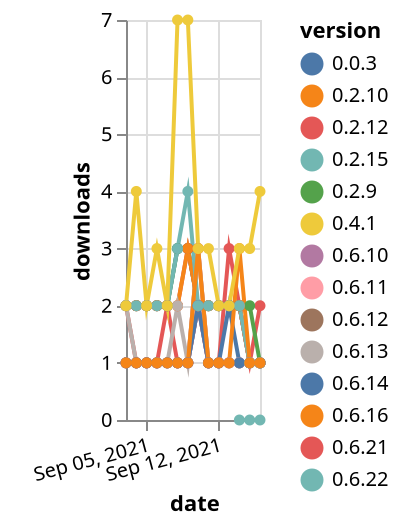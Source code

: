 {"$schema": "https://vega.github.io/schema/vega-lite/v5.json", "description": "A simple bar chart with embedded data.", "data": {"values": [{"date": "2021-09-03", "total": 2270, "delta": 2, "version": "0.0.3"}, {"date": "2021-09-04", "total": 2272, "delta": 2, "version": "0.0.3"}, {"date": "2021-09-05", "total": 2274, "delta": 2, "version": "0.0.3"}, {"date": "2021-09-06", "total": 2276, "delta": 2, "version": "0.0.3"}, {"date": "2021-09-07", "total": 2278, "delta": 2, "version": "0.0.3"}, {"date": "2021-09-08", "total": 2281, "delta": 3, "version": "0.0.3"}, {"date": "2021-09-09", "total": 2284, "delta": 3, "version": "0.0.3"}, {"date": "2021-09-10", "total": 2286, "delta": 2, "version": "0.0.3"}, {"date": "2021-09-11", "total": 2288, "delta": 2, "version": "0.0.3"}, {"date": "2021-09-12", "total": 2290, "delta": 2, "version": "0.0.3"}, {"date": "2021-09-13", "total": 2292, "delta": 2, "version": "0.0.3"}, {"date": "2021-09-14", "total": 2294, "delta": 2, "version": "0.0.3"}, {"date": "2021-09-15", "total": 2295, "delta": 1, "version": "0.0.3"}, {"date": "2021-09-16", "total": 2296, "delta": 1, "version": "0.0.3"}, {"date": "2021-09-03", "total": 198, "delta": 1, "version": "0.6.11"}, {"date": "2021-09-04", "total": 199, "delta": 1, "version": "0.6.11"}, {"date": "2021-09-05", "total": 200, "delta": 1, "version": "0.6.11"}, {"date": "2021-09-06", "total": 201, "delta": 1, "version": "0.6.11"}, {"date": "2021-09-07", "total": 202, "delta": 1, "version": "0.6.11"}, {"date": "2021-09-08", "total": 203, "delta": 1, "version": "0.6.11"}, {"date": "2021-09-09", "total": 204, "delta": 1, "version": "0.6.11"}, {"date": "2021-09-10", "total": 206, "delta": 2, "version": "0.6.11"}, {"date": "2021-09-11", "total": 207, "delta": 1, "version": "0.6.11"}, {"date": "2021-09-12", "total": 208, "delta": 1, "version": "0.6.11"}, {"date": "2021-09-13", "total": 209, "delta": 1, "version": "0.6.11"}, {"date": "2021-09-14", "total": 210, "delta": 1, "version": "0.6.11"}, {"date": "2021-09-15", "total": 211, "delta": 1, "version": "0.6.11"}, {"date": "2021-09-16", "total": 212, "delta": 1, "version": "0.6.11"}, {"date": "2021-09-03", "total": 171, "delta": 2, "version": "0.6.21"}, {"date": "2021-09-04", "total": 172, "delta": 1, "version": "0.6.21"}, {"date": "2021-09-05", "total": 173, "delta": 1, "version": "0.6.21"}, {"date": "2021-09-06", "total": 174, "delta": 1, "version": "0.6.21"}, {"date": "2021-09-07", "total": 176, "delta": 2, "version": "0.6.21"}, {"date": "2021-09-08", "total": 177, "delta": 1, "version": "0.6.21"}, {"date": "2021-09-09", "total": 178, "delta": 1, "version": "0.6.21"}, {"date": "2021-09-10", "total": 181, "delta": 3, "version": "0.6.21"}, {"date": "2021-09-11", "total": 182, "delta": 1, "version": "0.6.21"}, {"date": "2021-09-12", "total": 183, "delta": 1, "version": "0.6.21"}, {"date": "2021-09-13", "total": 186, "delta": 3, "version": "0.6.21"}, {"date": "2021-09-14", "total": 188, "delta": 2, "version": "0.6.21"}, {"date": "2021-09-15", "total": 189, "delta": 1, "version": "0.6.21"}, {"date": "2021-09-16", "total": 191, "delta": 2, "version": "0.6.21"}, {"date": "2021-09-03", "total": 2272, "delta": 2, "version": "0.2.9"}, {"date": "2021-09-04", "total": 2274, "delta": 2, "version": "0.2.9"}, {"date": "2021-09-05", "total": 2276, "delta": 2, "version": "0.2.9"}, {"date": "2021-09-06", "total": 2278, "delta": 2, "version": "0.2.9"}, {"date": "2021-09-07", "total": 2280, "delta": 2, "version": "0.2.9"}, {"date": "2021-09-08", "total": 2283, "delta": 3, "version": "0.2.9"}, {"date": "2021-09-09", "total": 2286, "delta": 3, "version": "0.2.9"}, {"date": "2021-09-10", "total": 2288, "delta": 2, "version": "0.2.9"}, {"date": "2021-09-11", "total": 2290, "delta": 2, "version": "0.2.9"}, {"date": "2021-09-12", "total": 2292, "delta": 2, "version": "0.2.9"}, {"date": "2021-09-13", "total": 2294, "delta": 2, "version": "0.2.9"}, {"date": "2021-09-14", "total": 2296, "delta": 2, "version": "0.2.9"}, {"date": "2021-09-15", "total": 2298, "delta": 2, "version": "0.2.9"}, {"date": "2021-09-16", "total": 2299, "delta": 1, "version": "0.2.9"}, {"date": "2021-09-03", "total": 2259, "delta": 2, "version": "0.2.12"}, {"date": "2021-09-04", "total": 2261, "delta": 2, "version": "0.2.12"}, {"date": "2021-09-05", "total": 2263, "delta": 2, "version": "0.2.12"}, {"date": "2021-09-06", "total": 2265, "delta": 2, "version": "0.2.12"}, {"date": "2021-09-07", "total": 2267, "delta": 2, "version": "0.2.12"}, {"date": "2021-09-08", "total": 2269, "delta": 2, "version": "0.2.12"}, {"date": "2021-09-09", "total": 2272, "delta": 3, "version": "0.2.12"}, {"date": "2021-09-10", "total": 2274, "delta": 2, "version": "0.2.12"}, {"date": "2021-09-11", "total": 2276, "delta": 2, "version": "0.2.12"}, {"date": "2021-09-12", "total": 2278, "delta": 2, "version": "0.2.12"}, {"date": "2021-09-13", "total": 2280, "delta": 2, "version": "0.2.12"}, {"date": "2021-09-14", "total": 2282, "delta": 2, "version": "0.2.12"}, {"date": "2021-09-15", "total": 2283, "delta": 1, "version": "0.2.12"}, {"date": "2021-09-16", "total": 2284, "delta": 1, "version": "0.2.12"}, {"date": "2021-09-03", "total": 180, "delta": 1, "version": "0.6.12"}, {"date": "2021-09-04", "total": 181, "delta": 1, "version": "0.6.12"}, {"date": "2021-09-05", "total": 182, "delta": 1, "version": "0.6.12"}, {"date": "2021-09-06", "total": 183, "delta": 1, "version": "0.6.12"}, {"date": "2021-09-07", "total": 184, "delta": 1, "version": "0.6.12"}, {"date": "2021-09-08", "total": 185, "delta": 1, "version": "0.6.12"}, {"date": "2021-09-09", "total": 186, "delta": 1, "version": "0.6.12"}, {"date": "2021-09-10", "total": 188, "delta": 2, "version": "0.6.12"}, {"date": "2021-09-11", "total": 189, "delta": 1, "version": "0.6.12"}, {"date": "2021-09-12", "total": 190, "delta": 1, "version": "0.6.12"}, {"date": "2021-09-13", "total": 191, "delta": 1, "version": "0.6.12"}, {"date": "2021-09-14", "total": 192, "delta": 1, "version": "0.6.12"}, {"date": "2021-09-15", "total": 193, "delta": 1, "version": "0.6.12"}, {"date": "2021-09-16", "total": 194, "delta": 1, "version": "0.6.12"}, {"date": "2021-09-03", "total": 2318, "delta": 2, "version": "0.2.10"}, {"date": "2021-09-04", "total": 2320, "delta": 2, "version": "0.2.10"}, {"date": "2021-09-05", "total": 2322, "delta": 2, "version": "0.2.10"}, {"date": "2021-09-06", "total": 2324, "delta": 2, "version": "0.2.10"}, {"date": "2021-09-07", "total": 2326, "delta": 2, "version": "0.2.10"}, {"date": "2021-09-08", "total": 2328, "delta": 2, "version": "0.2.10"}, {"date": "2021-09-09", "total": 2331, "delta": 3, "version": "0.2.10"}, {"date": "2021-09-10", "total": 2333, "delta": 2, "version": "0.2.10"}, {"date": "2021-09-11", "total": 2335, "delta": 2, "version": "0.2.10"}, {"date": "2021-09-12", "total": 2337, "delta": 2, "version": "0.2.10"}, {"date": "2021-09-13", "total": 2339, "delta": 2, "version": "0.2.10"}, {"date": "2021-09-14", "total": 2341, "delta": 2, "version": "0.2.10"}, {"date": "2021-09-15", "total": 2342, "delta": 1, "version": "0.2.10"}, {"date": "2021-09-16", "total": 2343, "delta": 1, "version": "0.2.10"}, {"date": "2021-09-03", "total": 296, "delta": 2, "version": "0.6.13"}, {"date": "2021-09-04", "total": 297, "delta": 1, "version": "0.6.13"}, {"date": "2021-09-05", "total": 298, "delta": 1, "version": "0.6.13"}, {"date": "2021-09-06", "total": 299, "delta": 1, "version": "0.6.13"}, {"date": "2021-09-07", "total": 300, "delta": 1, "version": "0.6.13"}, {"date": "2021-09-08", "total": 302, "delta": 2, "version": "0.6.13"}, {"date": "2021-09-09", "total": 303, "delta": 1, "version": "0.6.13"}, {"date": "2021-09-10", "total": 306, "delta": 3, "version": "0.6.13"}, {"date": "2021-09-11", "total": 307, "delta": 1, "version": "0.6.13"}, {"date": "2021-09-12", "total": 308, "delta": 1, "version": "0.6.13"}, {"date": "2021-09-13", "total": 309, "delta": 1, "version": "0.6.13"}, {"date": "2021-09-14", "total": 310, "delta": 1, "version": "0.6.13"}, {"date": "2021-09-15", "total": 311, "delta": 1, "version": "0.6.13"}, {"date": "2021-09-16", "total": 312, "delta": 1, "version": "0.6.13"}, {"date": "2021-09-03", "total": 264, "delta": 1, "version": "0.6.10"}, {"date": "2021-09-04", "total": 265, "delta": 1, "version": "0.6.10"}, {"date": "2021-09-05", "total": 266, "delta": 1, "version": "0.6.10"}, {"date": "2021-09-06", "total": 267, "delta": 1, "version": "0.6.10"}, {"date": "2021-09-07", "total": 268, "delta": 1, "version": "0.6.10"}, {"date": "2021-09-08", "total": 269, "delta": 1, "version": "0.6.10"}, {"date": "2021-09-09", "total": 270, "delta": 1, "version": "0.6.10"}, {"date": "2021-09-10", "total": 272, "delta": 2, "version": "0.6.10"}, {"date": "2021-09-11", "total": 273, "delta": 1, "version": "0.6.10"}, {"date": "2021-09-12", "total": 274, "delta": 1, "version": "0.6.10"}, {"date": "2021-09-13", "total": 275, "delta": 1, "version": "0.6.10"}, {"date": "2021-09-14", "total": 276, "delta": 1, "version": "0.6.10"}, {"date": "2021-09-15", "total": 277, "delta": 1, "version": "0.6.10"}, {"date": "2021-09-16", "total": 278, "delta": 1, "version": "0.6.10"}, {"date": "2021-09-03", "total": 174, "delta": 1, "version": "0.6.14"}, {"date": "2021-09-04", "total": 175, "delta": 1, "version": "0.6.14"}, {"date": "2021-09-05", "total": 176, "delta": 1, "version": "0.6.14"}, {"date": "2021-09-06", "total": 177, "delta": 1, "version": "0.6.14"}, {"date": "2021-09-07", "total": 178, "delta": 1, "version": "0.6.14"}, {"date": "2021-09-08", "total": 179, "delta": 1, "version": "0.6.14"}, {"date": "2021-09-09", "total": 180, "delta": 1, "version": "0.6.14"}, {"date": "2021-09-10", "total": 182, "delta": 2, "version": "0.6.14"}, {"date": "2021-09-11", "total": 183, "delta": 1, "version": "0.6.14"}, {"date": "2021-09-12", "total": 184, "delta": 1, "version": "0.6.14"}, {"date": "2021-09-13", "total": 186, "delta": 2, "version": "0.6.14"}, {"date": "2021-09-14", "total": 187, "delta": 1, "version": "0.6.14"}, {"date": "2021-09-15", "total": 188, "delta": 1, "version": "0.6.14"}, {"date": "2021-09-16", "total": 189, "delta": 1, "version": "0.6.14"}, {"date": "2021-09-03", "total": 2982, "delta": 2, "version": "0.2.15"}, {"date": "2021-09-04", "total": 2984, "delta": 2, "version": "0.2.15"}, {"date": "2021-09-05", "total": 2986, "delta": 2, "version": "0.2.15"}, {"date": "2021-09-06", "total": 2988, "delta": 2, "version": "0.2.15"}, {"date": "2021-09-07", "total": 2990, "delta": 2, "version": "0.2.15"}, {"date": "2021-09-08", "total": 2993, "delta": 3, "version": "0.2.15"}, {"date": "2021-09-09", "total": 2997, "delta": 4, "version": "0.2.15"}, {"date": "2021-09-10", "total": 2999, "delta": 2, "version": "0.2.15"}, {"date": "2021-09-11", "total": 3001, "delta": 2, "version": "0.2.15"}, {"date": "2021-09-12", "total": 3003, "delta": 2, "version": "0.2.15"}, {"date": "2021-09-13", "total": 3005, "delta": 2, "version": "0.2.15"}, {"date": "2021-09-14", "total": 3007, "delta": 2, "version": "0.2.15"}, {"date": "2021-09-15", "total": 3008, "delta": 1, "version": "0.2.15"}, {"date": "2021-09-16", "total": 3009, "delta": 1, "version": "0.2.15"}, {"date": "2021-09-03", "total": 185, "delta": 1, "version": "0.6.16"}, {"date": "2021-09-04", "total": 186, "delta": 1, "version": "0.6.16"}, {"date": "2021-09-05", "total": 187, "delta": 1, "version": "0.6.16"}, {"date": "2021-09-06", "total": 188, "delta": 1, "version": "0.6.16"}, {"date": "2021-09-07", "total": 189, "delta": 1, "version": "0.6.16"}, {"date": "2021-09-08", "total": 190, "delta": 1, "version": "0.6.16"}, {"date": "2021-09-09", "total": 191, "delta": 1, "version": "0.6.16"}, {"date": "2021-09-10", "total": 194, "delta": 3, "version": "0.6.16"}, {"date": "2021-09-11", "total": 195, "delta": 1, "version": "0.6.16"}, {"date": "2021-09-12", "total": 196, "delta": 1, "version": "0.6.16"}, {"date": "2021-09-13", "total": 197, "delta": 1, "version": "0.6.16"}, {"date": "2021-09-14", "total": 200, "delta": 3, "version": "0.6.16"}, {"date": "2021-09-15", "total": 201, "delta": 1, "version": "0.6.16"}, {"date": "2021-09-16", "total": 202, "delta": 1, "version": "0.6.16"}, {"date": "2021-09-14", "total": 17, "delta": 0, "version": "0.6.22"}, {"date": "2021-09-15", "total": 26, "delta": 0, "version": "0.6.22"}, {"date": "2021-09-16", "total": 37, "delta": 0, "version": "0.6.22"}, {"date": "2021-09-03", "total": 5510, "delta": 2, "version": "0.4.1"}, {"date": "2021-09-04", "total": 5514, "delta": 4, "version": "0.4.1"}, {"date": "2021-09-05", "total": 5516, "delta": 2, "version": "0.4.1"}, {"date": "2021-09-06", "total": 5519, "delta": 3, "version": "0.4.1"}, {"date": "2021-09-07", "total": 5521, "delta": 2, "version": "0.4.1"}, {"date": "2021-09-08", "total": 5528, "delta": 7, "version": "0.4.1"}, {"date": "2021-09-09", "total": 5535, "delta": 7, "version": "0.4.1"}, {"date": "2021-09-10", "total": 5538, "delta": 3, "version": "0.4.1"}, {"date": "2021-09-11", "total": 5541, "delta": 3, "version": "0.4.1"}, {"date": "2021-09-12", "total": 5543, "delta": 2, "version": "0.4.1"}, {"date": "2021-09-13", "total": 5545, "delta": 2, "version": "0.4.1"}, {"date": "2021-09-14", "total": 5548, "delta": 3, "version": "0.4.1"}, {"date": "2021-09-15", "total": 5551, "delta": 3, "version": "0.4.1"}, {"date": "2021-09-16", "total": 5555, "delta": 4, "version": "0.4.1"}]}, "width": "container", "mark": {"type": "line", "point": {"filled": true}}, "encoding": {"x": {"field": "date", "type": "temporal", "timeUnit": "yearmonthdate", "title": "date", "axis": {"labelAngle": -15}}, "y": {"field": "delta", "type": "quantitative", "title": "downloads"}, "color": {"field": "version", "type": "nominal"}, "tooltip": {"field": "delta"}}}